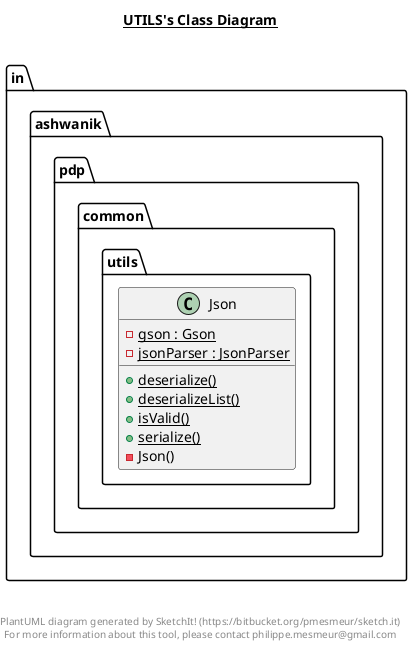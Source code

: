 @startuml

title __UTILS's Class Diagram__\n

  namespace in.ashwanik.pdp.common.utils {
    class in.ashwanik.pdp.common.utils.Json {
        {static} - gson : Gson
        {static} - jsonParser : JsonParser
        {static} + deserialize()
        {static} + deserializeList()
        {static} + isValid()
        {static} + serialize()
        - Json()
    }
  }
  



right footer


PlantUML diagram generated by SketchIt! (https://bitbucket.org/pmesmeur/sketch.it)
For more information about this tool, please contact philippe.mesmeur@gmail.com
endfooter

@enduml
